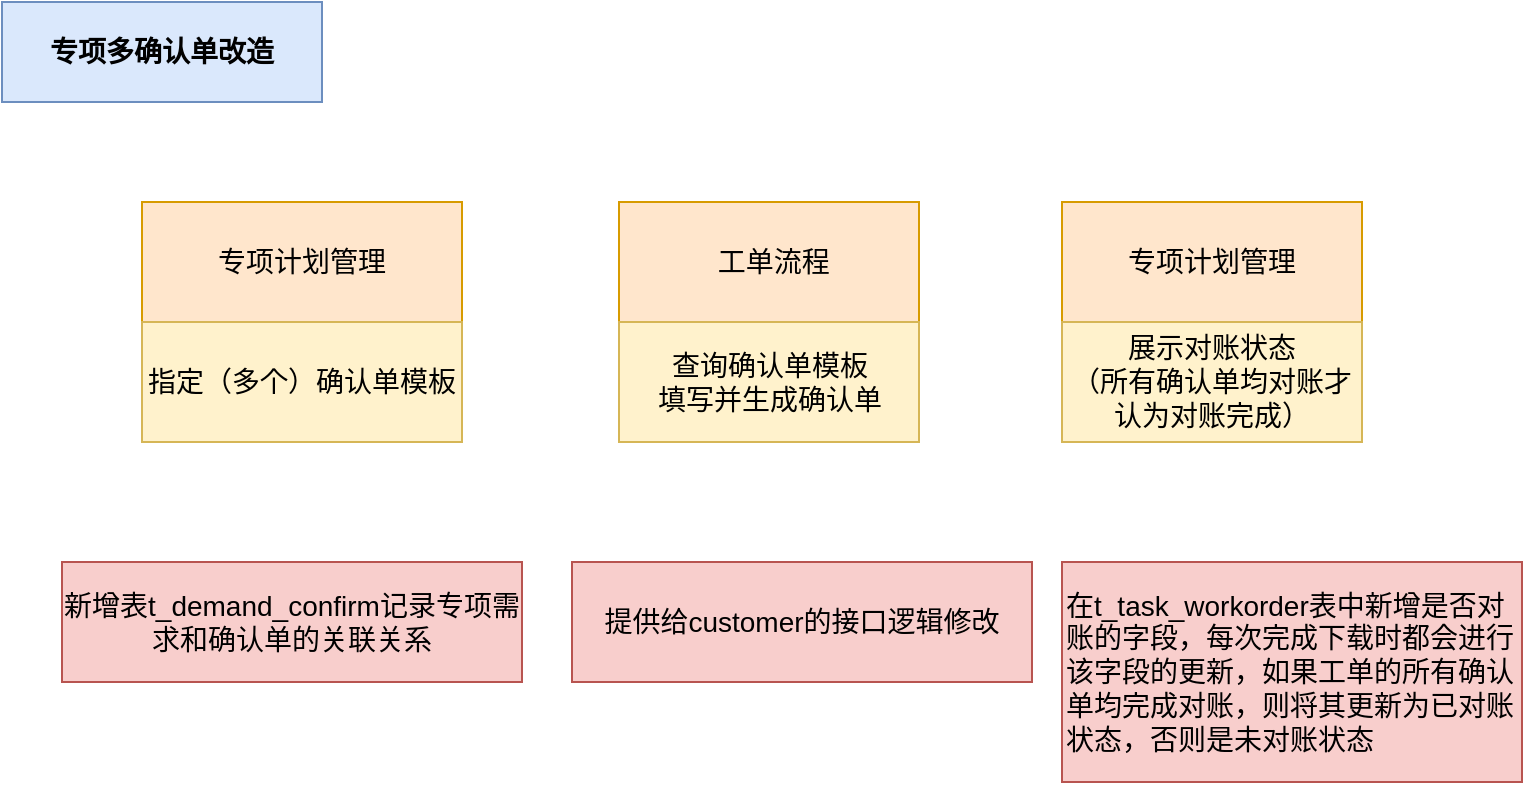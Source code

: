 <mxfile version="14.4.3" type="github">
  <diagram id="qBwg2PSyuHUYXUNRrXFn" name="Page-1">
    <mxGraphModel dx="868" dy="450" grid="1" gridSize="10" guides="1" tooltips="1" connect="1" arrows="1" fold="1" page="1" pageScale="1" pageWidth="827" pageHeight="1169" math="0" shadow="0">
      <root>
        <mxCell id="0" />
        <mxCell id="1" parent="0" />
        <mxCell id="-mcnRUAhNqTxlSiONlOX-1" value="专项多确认单改造" style="rounded=0;whiteSpace=wrap;html=1;fillColor=#dae8fc;strokeColor=#6c8ebf;fontStyle=1;fontSize=14;sketch=0;shadow=0;" vertex="1" parent="1">
          <mxGeometry x="30" y="20" width="160" height="50" as="geometry" />
        </mxCell>
        <mxCell id="-mcnRUAhNqTxlSiONlOX-2" value="专项计划管理&lt;br&gt;" style="rounded=0;whiteSpace=wrap;html=1;fontSize=14;shadow=0;sketch=0;fillColor=#ffe6cc;strokeColor=#d79b00;" vertex="1" parent="1">
          <mxGeometry x="100" y="120" width="160" height="60" as="geometry" />
        </mxCell>
        <mxCell id="-mcnRUAhNqTxlSiONlOX-3" value="&lt;span&gt;指定（多个）确认单模板&lt;/span&gt;" style="rounded=0;whiteSpace=wrap;html=1;shadow=0;sketch=0;fontSize=14;fillColor=#fff2cc;strokeColor=#d6b656;" vertex="1" parent="1">
          <mxGeometry x="100" y="180" width="160" height="60" as="geometry" />
        </mxCell>
        <mxCell id="-mcnRUAhNqTxlSiONlOX-4" value="&amp;nbsp;工单流程" style="rounded=0;whiteSpace=wrap;html=1;fontSize=14;shadow=0;sketch=0;fillColor=#ffe6cc;strokeColor=#d79b00;" vertex="1" parent="1">
          <mxGeometry x="338.5" y="120" width="150" height="60" as="geometry" />
        </mxCell>
        <mxCell id="-mcnRUAhNqTxlSiONlOX-5" value="&lt;span&gt;查询确认单模板&lt;br&gt;填写并生成确认单&lt;/span&gt;" style="rounded=0;whiteSpace=wrap;html=1;shadow=0;sketch=0;fontSize=14;fillColor=#fff2cc;strokeColor=#d6b656;" vertex="1" parent="1">
          <mxGeometry x="338.5" y="180" width="150" height="60" as="geometry" />
        </mxCell>
        <mxCell id="-mcnRUAhNqTxlSiONlOX-6" value="专项计划管理" style="rounded=0;whiteSpace=wrap;html=1;fontSize=14;shadow=0;sketch=0;fillColor=#ffe6cc;strokeColor=#d79b00;" vertex="1" parent="1">
          <mxGeometry x="560" y="120" width="150" height="60" as="geometry" />
        </mxCell>
        <mxCell id="-mcnRUAhNqTxlSiONlOX-7" value="&lt;span&gt;展示对账状态&lt;br&gt;（所有确认单均对账才认为对账完成）&lt;br&gt;&lt;/span&gt;" style="rounded=0;whiteSpace=wrap;html=1;shadow=0;sketch=0;fontSize=14;fillColor=#fff2cc;strokeColor=#d6b656;" vertex="1" parent="1">
          <mxGeometry x="560" y="180" width="150" height="60" as="geometry" />
        </mxCell>
        <mxCell id="-mcnRUAhNqTxlSiONlOX-9" value="新增表t_demand_confirm记录专项需求和确认单的关联关系" style="rounded=0;whiteSpace=wrap;html=1;shadow=0;sketch=0;fontSize=14;fillColor=#f8cecc;strokeColor=#b85450;" vertex="1" parent="1">
          <mxGeometry x="60" y="300" width="230" height="60" as="geometry" />
        </mxCell>
        <mxCell id="-mcnRUAhNqTxlSiONlOX-11" value="提供给customer的接口逻辑修改" style="rounded=0;whiteSpace=wrap;html=1;shadow=0;sketch=0;fontSize=14;fillColor=#f8cecc;strokeColor=#b85450;" vertex="1" parent="1">
          <mxGeometry x="315" y="300" width="230" height="60" as="geometry" />
        </mxCell>
        <mxCell id="-mcnRUAhNqTxlSiONlOX-13" value="在t_task_workorder表中新增是否对账的字段，每次完成下载时都会进行该字段的更新，如果工单的所有确认单均完成对账，则将其更新为已对账状态，否则是未对账状态" style="rounded=0;whiteSpace=wrap;html=1;shadow=0;sketch=0;fontSize=14;fillColor=#f8cecc;strokeColor=#b85450;align=left;" vertex="1" parent="1">
          <mxGeometry x="560" y="300" width="230" height="110" as="geometry" />
        </mxCell>
      </root>
    </mxGraphModel>
  </diagram>
</mxfile>
